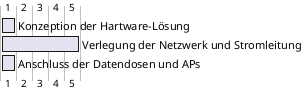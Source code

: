 @startgantt

[Konzeption der Hartware-Lösung] lasts 1 days
[Verlegung der Netzwerk und Stromleitung] lasts 5 days 
[Anschluss der Datendosen und APs] lasts 1 days

@endgantt
